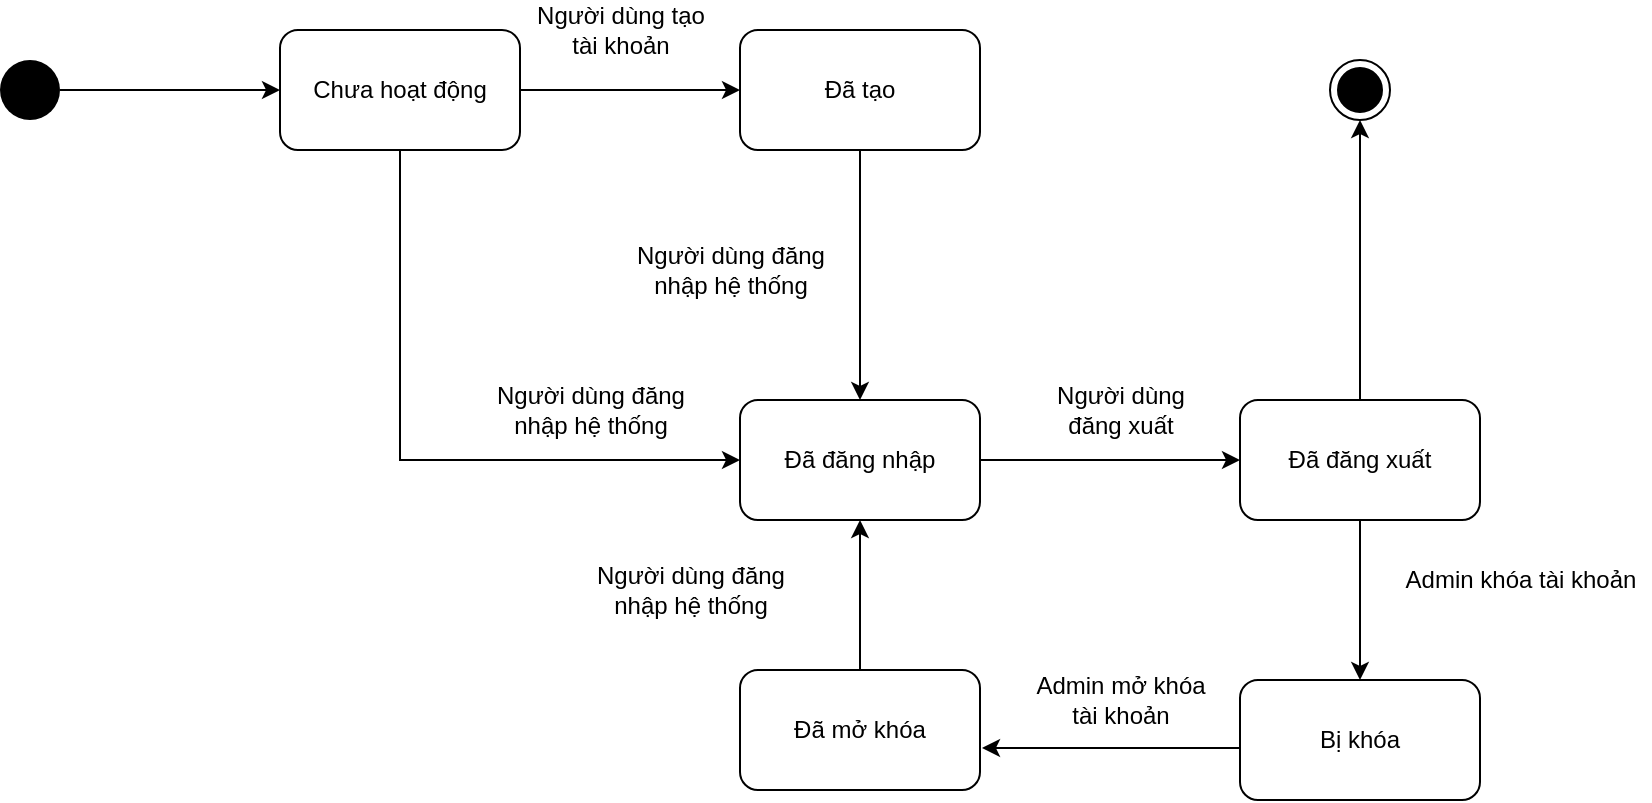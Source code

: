 <mxfile version="13.9.9" type="google"><diagram id="jV9EhsX_0nlkEg0nhocZ" name="Page-1"><mxGraphModel dx="868" dy="1592" grid="1" gridSize="10" guides="1" tooltips="1" connect="1" arrows="1" fold="1" page="1" pageScale="1" pageWidth="850" pageHeight="1100" math="0" shadow="0"><root><mxCell id="0"/><mxCell id="1" parent="0"/><mxCell id="glvsvzsqCTo-eEiNI9oX-2" style="edgeStyle=orthogonalEdgeStyle;rounded=0;orthogonalLoop=1;jettySize=auto;html=1;entryX=0;entryY=0.5;entryDx=0;entryDy=0;" edge="1" parent="1" source="M7-7k9oRU4L7VNMoVRNC-1" target="glvsvzsqCTo-eEiNI9oX-1"><mxGeometry relative="1" as="geometry"/></mxCell><mxCell id="M7-7k9oRU4L7VNMoVRNC-1" value="" style="ellipse;fillColor=#000000;strokeColor=none;" parent="1" vertex="1"><mxGeometry x="410" y="10" width="30" height="30" as="geometry"/></mxCell><mxCell id="glvsvzsqCTo-eEiNI9oX-4" style="edgeStyle=orthogonalEdgeStyle;rounded=0;orthogonalLoop=1;jettySize=auto;html=1;entryX=0;entryY=0.5;entryDx=0;entryDy=0;" edge="1" parent="1" source="glvsvzsqCTo-eEiNI9oX-1" target="glvsvzsqCTo-eEiNI9oX-3"><mxGeometry relative="1" as="geometry"/></mxCell><mxCell id="glvsvzsqCTo-eEiNI9oX-7" style="edgeStyle=orthogonalEdgeStyle;rounded=0;orthogonalLoop=1;jettySize=auto;html=1;entryX=0;entryY=0.5;entryDx=0;entryDy=0;" edge="1" parent="1" source="glvsvzsqCTo-eEiNI9oX-1" target="glvsvzsqCTo-eEiNI9oX-6"><mxGeometry relative="1" as="geometry"><Array as="points"><mxPoint x="610" y="210"/></Array></mxGeometry></mxCell><mxCell id="glvsvzsqCTo-eEiNI9oX-1" value="Chưa hoạt động" style="rounded=1;whiteSpace=wrap;html=1;" vertex="1" parent="1"><mxGeometry x="550" y="-5" width="120" height="60" as="geometry"/></mxCell><mxCell id="glvsvzsqCTo-eEiNI9oX-9" style="edgeStyle=orthogonalEdgeStyle;rounded=0;orthogonalLoop=1;jettySize=auto;html=1;" edge="1" parent="1" source="glvsvzsqCTo-eEiNI9oX-3" target="glvsvzsqCTo-eEiNI9oX-6"><mxGeometry relative="1" as="geometry"/></mxCell><mxCell id="glvsvzsqCTo-eEiNI9oX-3" value="Đã tạo" style="rounded=1;whiteSpace=wrap;html=1;" vertex="1" parent="1"><mxGeometry x="780" y="-5" width="120" height="60" as="geometry"/></mxCell><mxCell id="glvsvzsqCTo-eEiNI9oX-5" value="&lt;div&gt;Người dùng tạo&lt;/div&gt;&lt;div&gt;tài khoản &lt;br&gt;&lt;/div&gt;" style="text;html=1;align=center;verticalAlign=middle;resizable=0;points=[];autosize=1;" vertex="1" parent="1"><mxGeometry x="670" y="-20" width="100" height="30" as="geometry"/></mxCell><mxCell id="glvsvzsqCTo-eEiNI9oX-12" style="edgeStyle=orthogonalEdgeStyle;rounded=0;orthogonalLoop=1;jettySize=auto;html=1;" edge="1" parent="1" source="glvsvzsqCTo-eEiNI9oX-6" target="glvsvzsqCTo-eEiNI9oX-11"><mxGeometry relative="1" as="geometry"/></mxCell><mxCell id="glvsvzsqCTo-eEiNI9oX-6" value="Đã đăng nhập" style="rounded=1;whiteSpace=wrap;html=1;" vertex="1" parent="1"><mxGeometry x="780" y="180" width="120" height="60" as="geometry"/></mxCell><mxCell id="glvsvzsqCTo-eEiNI9oX-8" value="&lt;div&gt;Người dùng đăng &lt;br&gt;&lt;/div&gt;&lt;div&gt;nhập hệ thống&lt;br&gt;&lt;/div&gt;" style="text;html=1;align=center;verticalAlign=middle;resizable=0;points=[];autosize=1;" vertex="1" parent="1"><mxGeometry x="650" y="170" width="110" height="30" as="geometry"/></mxCell><mxCell id="glvsvzsqCTo-eEiNI9oX-10" value="&lt;div&gt;Người dùng đăng &lt;br&gt;&lt;/div&gt;&lt;div&gt;nhập hệ thống&lt;br&gt;&lt;/div&gt;" style="text;html=1;align=center;verticalAlign=middle;resizable=0;points=[];autosize=1;" vertex="1" parent="1"><mxGeometry x="720" y="100" width="110" height="30" as="geometry"/></mxCell><mxCell id="glvsvzsqCTo-eEiNI9oX-15" style="edgeStyle=orthogonalEdgeStyle;rounded=0;orthogonalLoop=1;jettySize=auto;html=1;entryX=0.5;entryY=1;entryDx=0;entryDy=0;" edge="1" parent="1" source="glvsvzsqCTo-eEiNI9oX-11" target="glvsvzsqCTo-eEiNI9oX-14"><mxGeometry relative="1" as="geometry"/></mxCell><mxCell id="glvsvzsqCTo-eEiNI9oX-17" style="edgeStyle=orthogonalEdgeStyle;rounded=0;orthogonalLoop=1;jettySize=auto;html=1;" edge="1" parent="1" source="glvsvzsqCTo-eEiNI9oX-11" target="glvsvzsqCTo-eEiNI9oX-16"><mxGeometry relative="1" as="geometry"/></mxCell><mxCell id="glvsvzsqCTo-eEiNI9oX-11" value="Đã đăng xuất" style="rounded=1;whiteSpace=wrap;html=1;" vertex="1" parent="1"><mxGeometry x="1030" y="180" width="120" height="60" as="geometry"/></mxCell><mxCell id="glvsvzsqCTo-eEiNI9oX-13" value="&lt;div&gt;Người dùng&lt;/div&gt;&lt;div&gt;đăng xuất&lt;/div&gt;" style="text;html=1;align=center;verticalAlign=middle;resizable=0;points=[];autosize=1;" vertex="1" parent="1"><mxGeometry x="930" y="170" width="80" height="30" as="geometry"/></mxCell><mxCell id="glvsvzsqCTo-eEiNI9oX-14" value="" style="ellipse;html=1;shape=endState;fillColor=#000000;strokeColor=#000000;" vertex="1" parent="1"><mxGeometry x="1075" y="10" width="30" height="30" as="geometry"/></mxCell><mxCell id="glvsvzsqCTo-eEiNI9oX-19" style="edgeStyle=orthogonalEdgeStyle;rounded=0;orthogonalLoop=1;jettySize=auto;html=1;" edge="1" parent="1" source="glvsvzsqCTo-eEiNI9oX-16"><mxGeometry relative="1" as="geometry"><mxPoint x="901" y="354" as="targetPoint"/><Array as="points"><mxPoint x="1000" y="354"/><mxPoint x="1000" y="354"/></Array></mxGeometry></mxCell><mxCell id="glvsvzsqCTo-eEiNI9oX-16" value="Bị khóa" style="rounded=1;whiteSpace=wrap;html=1;" vertex="1" parent="1"><mxGeometry x="1030" y="320" width="120" height="60" as="geometry"/></mxCell><mxCell id="glvsvzsqCTo-eEiNI9oX-18" value="Admin khóa tài khoản" style="text;html=1;align=center;verticalAlign=middle;resizable=0;points=[];autosize=1;" vertex="1" parent="1"><mxGeometry x="1105" y="260" width="130" height="20" as="geometry"/></mxCell><mxCell id="glvsvzsqCTo-eEiNI9oX-21" style="edgeStyle=orthogonalEdgeStyle;rounded=0;orthogonalLoop=1;jettySize=auto;html=1;" edge="1" parent="1" source="glvsvzsqCTo-eEiNI9oX-20" target="glvsvzsqCTo-eEiNI9oX-6"><mxGeometry relative="1" as="geometry"/></mxCell><mxCell id="glvsvzsqCTo-eEiNI9oX-20" value="Đã mở khóa" style="rounded=1;whiteSpace=wrap;html=1;" vertex="1" parent="1"><mxGeometry x="780" y="315" width="120" height="60" as="geometry"/></mxCell><mxCell id="glvsvzsqCTo-eEiNI9oX-22" value="&lt;div&gt;Người dùng đăng &lt;br&gt;&lt;/div&gt;&lt;div&gt;nhập hệ thống&lt;br&gt;&lt;/div&gt;" style="text;html=1;align=center;verticalAlign=middle;resizable=0;points=[];autosize=1;" vertex="1" parent="1"><mxGeometry x="700" y="260" width="110" height="30" as="geometry"/></mxCell><mxCell id="glvsvzsqCTo-eEiNI9oX-24" value="&lt;div&gt;Admin mở khóa&lt;/div&gt;&lt;div&gt;tài khoản&lt;/div&gt;" style="text;html=1;align=center;verticalAlign=middle;resizable=0;points=[];autosize=1;" vertex="1" parent="1"><mxGeometry x="920" y="315" width="100" height="30" as="geometry"/></mxCell></root></mxGraphModel></diagram></mxfile>